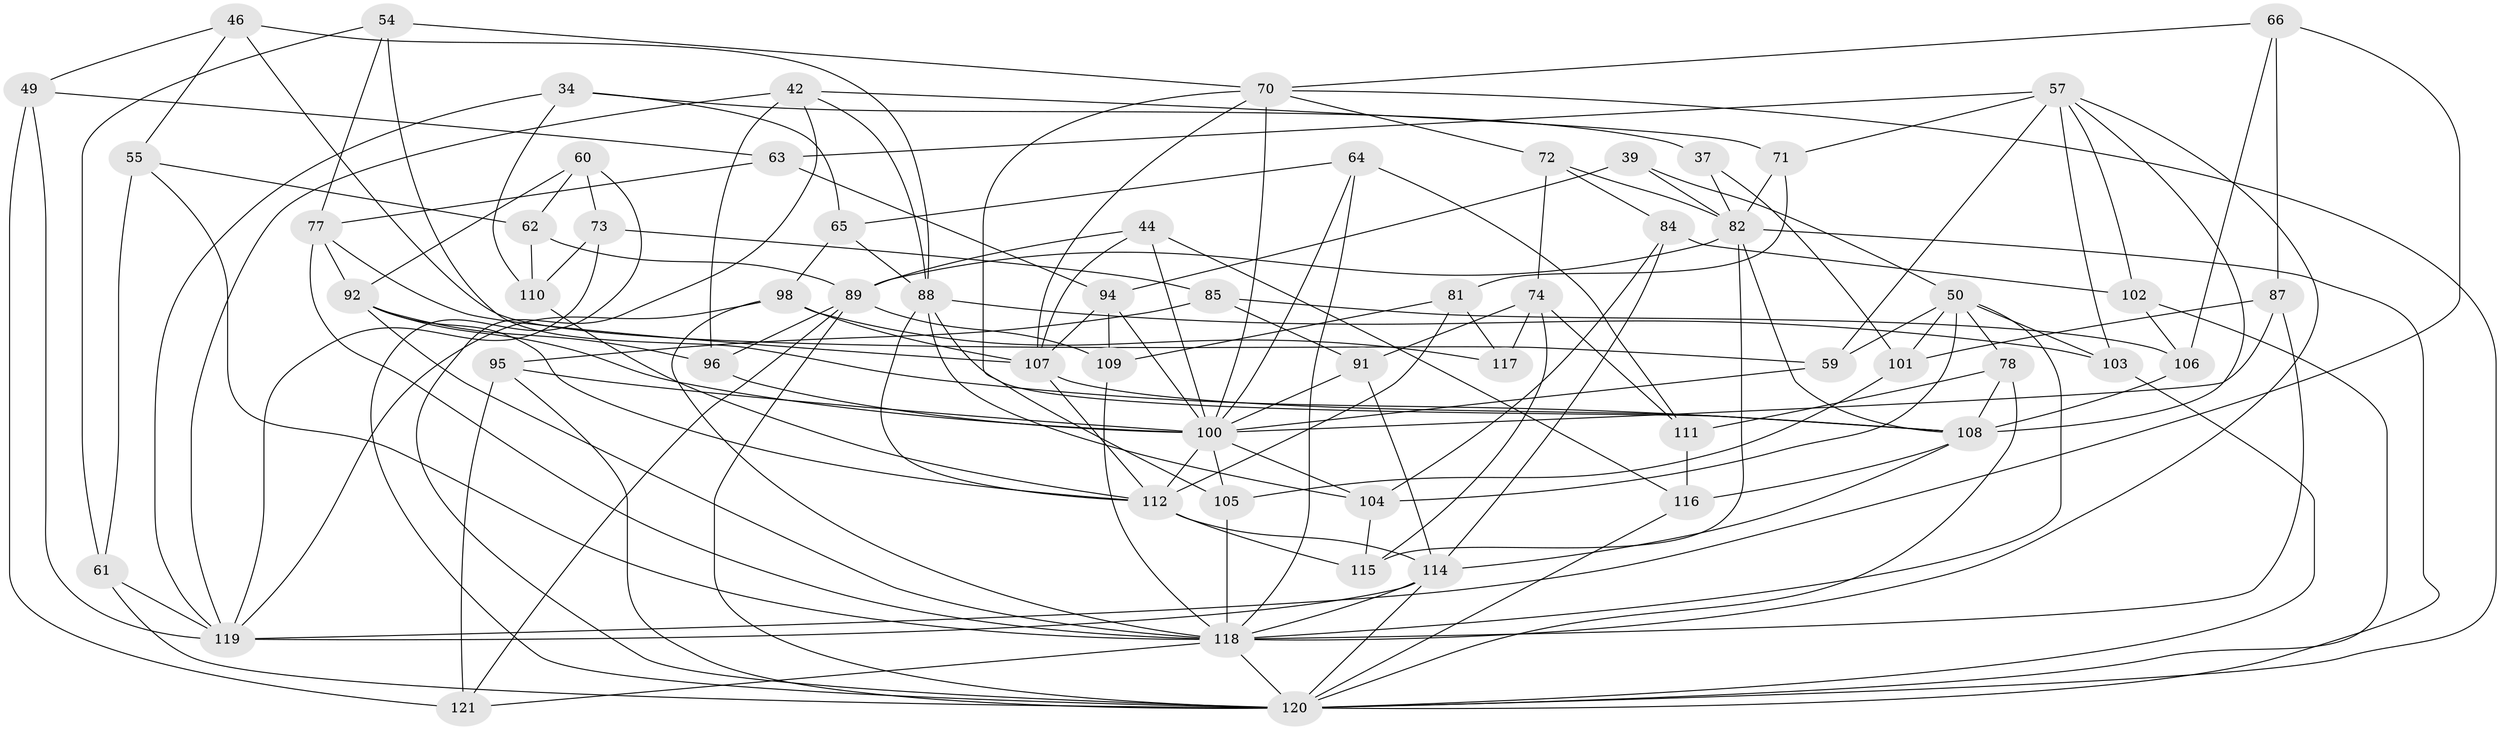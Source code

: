 // original degree distribution, {4: 1.0}
// Generated by graph-tools (version 1.1) at 2025/57/03/09/25 04:57:14]
// undirected, 60 vertices, 155 edges
graph export_dot {
graph [start="1"]
  node [color=gray90,style=filled];
  34 [super="+8"];
  37;
  39;
  42 [super="+12"];
  44;
  46;
  49;
  50 [super="+10"];
  54;
  55;
  57 [super="+6+45"];
  59;
  60;
  61;
  62;
  63 [super="+35"];
  64;
  65;
  66;
  70 [super="+68"];
  71;
  72;
  73;
  74 [super="+3"];
  77 [super="+76"];
  78;
  81;
  82 [super="+48"];
  84;
  85;
  87;
  88 [super="+28+30"];
  89 [super="+11+27"];
  91;
  92 [super="+43"];
  94 [super="+79+58"];
  95;
  96 [super="+4"];
  98 [super="+53"];
  100 [super="+21+31+97"];
  101;
  102;
  103;
  104 [super="+22"];
  105 [super="+13+47"];
  106;
  107 [super="+41+52"];
  108 [super="+51"];
  109 [super="+75"];
  110 [super="+38"];
  111;
  112 [super="+24+69"];
  114 [super="+83"];
  115;
  116;
  117;
  118 [super="+36+113"];
  119 [super="+80"];
  120 [super="+17+86"];
  121;
  34 -- 37 [weight=2];
  34 -- 110 [weight=2];
  34 -- 65;
  34 -- 119;
  37 -- 101;
  37 -- 82;
  39 -- 94 [weight=2];
  39 -- 50;
  39 -- 82;
  42 -- 96 [weight=2];
  42 -- 71;
  42 -- 120;
  42 -- 88;
  42 -- 119;
  44 -- 116;
  44 -- 100;
  44 -- 89;
  44 -- 107;
  46 -- 49;
  46 -- 88;
  46 -- 59;
  46 -- 55;
  49 -- 121;
  49 -- 63;
  49 -- 119;
  50 -- 103;
  50 -- 104 [weight=2];
  50 -- 59;
  50 -- 101;
  50 -- 78;
  50 -- 118;
  54 -- 77;
  54 -- 61;
  54 -- 70;
  54 -- 108;
  55 -- 62;
  55 -- 61;
  55 -- 118;
  57 -- 103;
  57 -- 102;
  57 -- 59;
  57 -- 63 [weight=2];
  57 -- 71;
  57 -- 108;
  57 -- 118;
  59 -- 100;
  60 -- 73;
  60 -- 62;
  60 -- 120;
  60 -- 92;
  61 -- 120;
  61 -- 119;
  62 -- 110;
  62 -- 89;
  63 -- 77 [weight=2];
  63 -- 94;
  64 -- 111;
  64 -- 65;
  64 -- 100;
  64 -- 118;
  65 -- 98;
  65 -- 88;
  66 -- 87;
  66 -- 119;
  66 -- 106;
  66 -- 70;
  70 -- 120 [weight=2];
  70 -- 100 [weight=2];
  70 -- 72;
  70 -- 105 [weight=2];
  70 -- 107;
  71 -- 81;
  71 -- 82;
  72 -- 82;
  72 -- 74;
  72 -- 84;
  73 -- 119;
  73 -- 85;
  73 -- 110;
  74 -- 117 [weight=2];
  74 -- 115;
  74 -- 91;
  74 -- 111;
  77 -- 118;
  77 -- 107;
  77 -- 92;
  78 -- 111;
  78 -- 120;
  78 -- 108;
  81 -- 117;
  81 -- 109;
  81 -- 112;
  82 -- 120;
  82 -- 108;
  82 -- 115;
  82 -- 89;
  84 -- 114;
  84 -- 102;
  84 -- 104;
  85 -- 91;
  85 -- 95;
  85 -- 106;
  87 -- 101;
  87 -- 100;
  87 -- 118;
  88 -- 108 [weight=2];
  88 -- 104;
  88 -- 112;
  88 -- 103;
  89 -- 96;
  89 -- 109 [weight=2];
  89 -- 120 [weight=3];
  89 -- 121;
  91 -- 100;
  91 -- 114;
  92 -- 96;
  92 -- 100;
  92 -- 118;
  92 -- 112;
  94 -- 109 [weight=2];
  94 -- 100 [weight=2];
  94 -- 107;
  95 -- 121;
  95 -- 120;
  95 -- 100;
  96 -- 100 [weight=2];
  98 -- 107 [weight=2];
  98 -- 119;
  98 -- 117;
  98 -- 118;
  100 -- 112 [weight=2];
  100 -- 105 [weight=2];
  100 -- 104;
  101 -- 105;
  102 -- 106;
  102 -- 120;
  103 -- 120;
  104 -- 115;
  105 -- 118 [weight=3];
  106 -- 108;
  107 -- 108;
  107 -- 112;
  108 -- 114;
  108 -- 116;
  109 -- 118;
  110 -- 112 [weight=2];
  111 -- 116;
  112 -- 115;
  112 -- 114;
  114 -- 120 [weight=2];
  114 -- 119;
  114 -- 118;
  116 -- 120;
  118 -- 121;
  118 -- 120 [weight=2];
}
